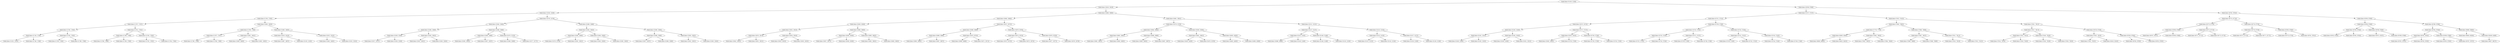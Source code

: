 digraph G{
107575656 [label="Node{data=[5159, 5159]}"]
107575656 -> 319926247
319926247 [label="Node{data=[2619, 2619]}"]
319926247 -> 1699535471
1699535471 [label="Node{data=[2556, 2556]}"]
1699535471 -> 1237180747
1237180747 [label="Node{data=[1795, 1795]}"]
1237180747 -> 72508205
72508205 [label="Node{data=[1787, 1787]}"]
72508205 -> 438471383
438471383 [label="Node{data=[1783, 1783]}"]
438471383 -> 423535710
423535710 [label="Node{data=[1728, 1728]}"]
423535710 -> 1068476811
1068476811 [label="Node{data=[1532, 1532]}"]
423535710 -> 687074904
687074904 [label="Node{data=[1746, 1746]}"]
438471383 -> 638168483
638168483 [label="Node{data=[1785, 1785]}"]
638168483 -> 1257894248
1257894248 [label="Node{data=[1784, 1784]}"]
638168483 -> 140044877
140044877 [label="Node{data=[1786, 1786]}"]
72508205 -> 1064191024
1064191024 [label="Node{data=[1791, 1791]}"]
1064191024 -> 1424065227
1424065227 [label="Node{data=[1789, 1789]}"]
1424065227 -> 1360415630
1360415630 [label="Node{data=[1788, 1788]}"]
1424065227 -> 517200227
517200227 [label="Node{data=[1790, 1790]}"]
1064191024 -> 1397838157
1397838157 [label="Node{data=[1793, 1793]}"]
1397838157 -> 201221686
201221686 [label="Node{data=[1792, 1792]}"]
1397838157 -> 1758922492
1758922492 [label="Node{data=[1794, 1794]}"]
1237180747 -> 1750057540
1750057540 [label="Node{data=[1803, 1803]}"]
1750057540 -> 835530041
835530041 [label="Node{data=[1799, 1799]}"]
835530041 -> 1232745184
1232745184 [label="Node{data=[1797, 1797]}"]
1232745184 -> 432684501
432684501 [label="Node{data=[1796, 1796]}"]
1232745184 -> 260145482
260145482 [label="Node{data=[1798, 1798]}"]
835530041 -> 1467859302
1467859302 [label="Node{data=[1801, 1801]}"]
1467859302 -> 1325929563
1325929563 [label="Node{data=[1800, 1800]}"]
1467859302 -> 124042490
124042490 [label="Node{data=[1802, 1802]}"]
1750057540 -> 82638477
82638477 [label="Node{data=[2465, 2465]}"]
82638477 -> 1025728903
1025728903 [label="Node{data=[2010, 2010]}"]
1025728903 -> 839254196
839254196 [label="Node{data=[1867, 1867]}"]
1025728903 -> 271055202
271055202 [label="Node{data=[2103, 2103]}"]
82638477 -> 1939619189
1939619189 [label="Node{data=[2552, 2552]}"]
1939619189 -> 1435850200
1435850200 [label="Node{data=[2492, 2492]}"]
1939619189 -> 1460989054
1460989054 [label="Node{data=[2555, 2555]}"]
1699535471 -> 2027414295
2027414295 [label="Node{data=[2578, 2578]}"]
2027414295 -> 1790054125
1790054125 [label="Node{data=[2564, 2564]}"]
1790054125 -> 368487926
368487926 [label="Node{data=[2560, 2560]}"]
368487926 -> 1701954602
1701954602 [label="Node{data=[2558, 2558]}"]
1701954602 -> 578374856
578374856 [label="Node{data=[2557, 2557]}"]
1701954602 -> 1481042700
1481042700 [label="Node{data=[2559, 2559]}"]
368487926 -> 2021618927
2021618927 [label="Node{data=[2562, 2562]}"]
2021618927 -> 323272542
323272542 [label="Node{data=[2561, 2561]}"]
2021618927 -> 2075373298
2075373298 [label="Node{data=[2563, 2563]}"]
1790054125 -> 339878915
339878915 [label="Node{data=[2568, 2568]}"]
339878915 -> 387576424
387576424 [label="Node{data=[2566, 2566]}"]
387576424 -> 563155354
563155354 [label="Node{data=[2565, 2565]}"]
387576424 -> 1194590052
1194590052 [label="Node{data=[2567, 2567]}"]
339878915 -> 1112848829
1112848829 [label="Node{data=[2570, 2570]}"]
1112848829 -> 445028653
445028653 [label="Node{data=[2569, 2569]}"]
1112848829 -> 867325478
867325478 [label="Node{data=[2577, 2577]}"]
2027414295 -> 1797412843
1797412843 [label="Node{data=[2586, 2586]}"]
1797412843 -> 215777891
215777891 [label="Node{data=[2582, 2582]}"]
215777891 -> 574434596
574434596 [label="Node{data=[2580, 2580]}"]
574434596 -> 52382755
52382755 [label="Node{data=[2579, 2579]}"]
574434596 -> 2054938276
2054938276 [label="Node{data=[2581, 2581]}"]
215777891 -> 316445714
316445714 [label="Node{data=[2584, 2584]}"]
316445714 -> 1497620320
1497620320 [label="Node{data=[2583, 2583]}"]
316445714 -> 549781055
549781055 [label="Node{data=[2585, 2585]}"]
1797412843 -> 74357373
74357373 [label="Node{data=[2590, 2590]}"]
74357373 -> 1919218406
1919218406 [label="Node{data=[2588, 2588]}"]
1919218406 -> 899386133
899386133 [label="Node{data=[2587, 2587]}"]
1919218406 -> 841592479
841592479 [label="Node{data=[2589, 2589]}"]
74357373 -> 1113876437
1113876437 [label="Node{data=[2592, 2592]}"]
1113876437 -> 390221501
390221501 [label="Node{data=[2591, 2591]}"]
1113876437 -> 2129177699
2129177699 [label="Node{data=[2593, 2593]}"]
319926247 -> 30058615
30058615 [label="Node{data=[3080, 3080]}"]
30058615 -> 1618034004
1618034004 [label="Node{data=[3064, 3064]}"]
1618034004 -> 1698934849
1698934849 [label="Node{data=[3056, 3056]}"]
1698934849 -> 1593021246
1593021246 [label="Node{data=[3052, 3052]}"]
1593021246 -> 170791303
170791303 [label="Node{data=[2874, 2874]}"]
170791303 -> 1675363851
1675363851 [label="Node{data=[2842, 2842]}"]
170791303 -> 468018057
468018057 [label="Node{data=[3051, 3051]}"]
1593021246 -> 1506634152
1506634152 [label="Node{data=[3054, 3054]}"]
1506634152 -> 597027135
597027135 [label="Node{data=[3053, 3053]}"]
1506634152 -> 544886552
544886552 [label="Node{data=[3055, 3055]}"]
1698934849 -> 280201653
280201653 [label="Node{data=[3060, 3060]}"]
280201653 -> 570503714
570503714 [label="Node{data=[3058, 3058]}"]
570503714 -> 785509196
785509196 [label="Node{data=[3057, 3057]}"]
570503714 -> 1554084609
1554084609 [label="Node{data=[3059, 3059]}"]
280201653 -> 1347663617
1347663617 [label="Node{data=[3062, 3062]}"]
1347663617 -> 2070421259
2070421259 [label="Node{data=[3061, 3061]}"]
1347663617 -> 1522667681
1522667681 [label="Node{data=[3063, 3063]}"]
1618034004 -> 221010307
221010307 [label="Node{data=[3072, 3072]}"]
221010307 -> 1082793112
1082793112 [label="Node{data=[3068, 3068]}"]
1082793112 -> 2065814469
2065814469 [label="Node{data=[3066, 3066]}"]
2065814469 -> 825004824
825004824 [label="Node{data=[3065, 3065]}"]
2065814469 -> 1579361535
1579361535 [label="Node{data=[3067, 3067]}"]
1082793112 -> 1323146623
1323146623 [label="Node{data=[3070, 3070]}"]
1323146623 -> 999800986
999800986 [label="Node{data=[3069, 3069]}"]
1323146623 -> 1861623971
1861623971 [label="Node{data=[3071, 3071]}"]
221010307 -> 699786590
699786590 [label="Node{data=[3076, 3076]}"]
699786590 -> 195142514
195142514 [label="Node{data=[3074, 3074]}"]
195142514 -> 246886796
246886796 [label="Node{data=[3073, 3073]}"]
195142514 -> 1360788417
1360788417 [label="Node{data=[3075, 3075]}"]
699786590 -> 1468169129
1468169129 [label="Node{data=[3078, 3078]}"]
1468169129 -> 1371469848
1371469848 [label="Node{data=[3077, 3077]}"]
1468169129 -> 1714587890
1714587890 [label="Node{data=[3079, 3079]}"]
30058615 -> 1752805894
1752805894 [label="Node{data=[5061, 5061]}"]
1752805894 -> 744670099
744670099 [label="Node{data=[3276, 3276]}"]
744670099 -> 171610175
171610175 [label="Node{data=[3084, 3084]}"]
171610175 -> 2025712786
2025712786 [label="Node{data=[3082, 3082]}"]
2025712786 -> 1567721473
1567721473 [label="Node{data=[3081, 3081]}"]
2025712786 -> 1739957863
1739957863 [label="Node{data=[3083, 3083]}"]
171610175 -> 961571270
961571270 [label="Node{data=[3086, 3086]}"]
961571270 -> 773774082
773774082 [label="Node{data=[3085, 3085]}"]
961571270 -> 2147381056
2147381056 [label="Node{data=[3087, 3087]}"]
744670099 -> 892495942
892495942 [label="Node{data=[3500, 3500]}"]
892495942 -> 253114751
253114751 [label="Node{data=[3461, 3461]}"]
253114751 -> 1460151636
1460151636 [label="Node{data=[3430, 3430]}"]
253114751 -> 1535165594
1535165594 [label="Node{data=[3476, 3476]}"]
892495942 -> 2111236084
2111236084 [label="Node{data=[4563, 4563]}"]
2111236084 -> 1127609584
1127609584 [label="Node{data=[4483, 4483]}"]
2111236084 -> 1426152263
1426152263 [label="Node{data=[4599, 4599]}"]
1752805894 -> 150528361
150528361 [label="Node{data=[5151, 5151]}"]
150528361 -> 1121668805
1121668805 [label="Node{data=[5147, 5147]}"]
1121668805 -> 782610458
782610458 [label="Node{data=[5145, 5145]}"]
782610458 -> 1897991658
1897991658 [label="Node{data=[5096, 5096]}"]
782610458 -> 1042110734
1042110734 [label="Node{data=[5146, 5146]}"]
1121668805 -> 648578414
648578414 [label="Node{data=[5149, 5149]}"]
648578414 -> 630117569
630117569 [label="Node{data=[5148, 5148]}"]
648578414 -> 1555682247
1555682247 [label="Node{data=[5150, 5150]}"]
150528361 -> 137901175
137901175 [label="Node{data=[5155, 5155]}"]
137901175 -> 1784239083
1784239083 [label="Node{data=[5153, 5153]}"]
1784239083 -> 966961853
966961853 [label="Node{data=[5152, 5152]}"]
1784239083 -> 731345317
731345317 [label="Node{data=[5154, 5154]}"]
137901175 -> 1648718636
1648718636 [label="Node{data=[5157, 5157]}"]
1648718636 -> 1109631620
1109631620 [label="Node{data=[5156, 5156]}"]
1648718636 -> 1853366079
1853366079 [label="Node{data=[5158, 5158]}"]
107575656 -> 2121416972
2121416972 [label="Node{data=[8766, 8766]}"]
2121416972 -> 929534461
929534461 [label="Node{data=[5747, 5747]}"]
929534461 -> 1745822231
1745822231 [label="Node{data=[5731, 5731]}"]
1745822231 -> 1184909774
1184909774 [label="Node{data=[5375, 5375]}"]
1184909774 -> 716577335
716577335 [label="Node{data=[5163, 5163]}"]
716577335 -> 559255269
559255269 [label="Node{data=[5161, 5161]}"]
559255269 -> 811274050
811274050 [label="Node{data=[5160, 5160]}"]
559255269 -> 1962008254
1962008254 [label="Node{data=[5162, 5162]}"]
716577335 -> 1846285749
1846285749 [label="Node{data=[5165, 5165]}"]
1846285749 -> 1671662647
1671662647 [label="Node{data=[5164, 5164]}"]
1846285749 -> 191544862
191544862 [label="Node{data=[5331, 5331]}"]
1184909774 -> 1905559011
1905559011 [label="Node{data=[5727, 5727]}"]
1905559011 -> 2143000537
2143000537 [label="Node{data=[5555, 5555]}"]
2143000537 -> 425517
425517 [label="Node{data=[5382, 5382]}"]
2143000537 -> 1581431421
1581431421 [label="Node{data=[5726, 5726]}"]
1905559011 -> 187471819
187471819 [label="Node{data=[5729, 5729]}"]
187471819 -> 671800360
671800360 [label="Node{data=[5728, 5728]}"]
187471819 -> 458106898
458106898 [label="Node{data=[5730, 5730]}"]
1745822231 -> 1351936084
1351936084 [label="Node{data=[5739, 5739]}"]
1351936084 -> 1072283458
1072283458 [label="Node{data=[5735, 5735]}"]
1072283458 -> 1107091211
1107091211 [label="Node{data=[5733, 5733]}"]
1107091211 -> 731406750
731406750 [label="Node{data=[5732, 5732]}"]
1107091211 -> 1555692273
1555692273 [label="Node{data=[5734, 5734]}"]
1072283458 -> 777543051
777543051 [label="Node{data=[5737, 5737]}"]
777543051 -> 167500748
167500748 [label="Node{data=[5736, 5736]}"]
777543051 -> 1636290556
1636290556 [label="Node{data=[5738, 5738]}"]
1351936084 -> 1929043791
1929043791 [label="Node{data=[5743, 5743]}"]
1929043791 -> 513958046
513958046 [label="Node{data=[5741, 5741]}"]
513958046 -> 1238428989
1238428989 [label="Node{data=[5740, 5740]}"]
513958046 -> 376906708
376906708 [label="Node{data=[5742, 5742]}"]
1929043791 -> 852727538
852727538 [label="Node{data=[5745, 5745]}"]
852727538 -> 1073260198
1073260198 [label="Node{data=[5744, 5744]}"]
852727538 -> 1896811873
1896811873 [label="Node{data=[5746, 5746]}"]
929534461 -> 1581906199
1581906199 [label="Node{data=[7813, 7813]}"]
1581906199 -> 1887666218
1887666218 [label="Node{data=[7805, 7805]}"]
1887666218 -> 171234570
171234570 [label="Node{data=[7778, 7778]}"]
171234570 -> 64599336
64599336 [label="Node{data=[6385, 6385]}"]
64599336 -> 315188485
315188485 [label="Node{data=[6083, 6083]}"]
64599336 -> 2116498854
2116498854 [label="Node{data=[6432, 6432]}"]
171234570 -> 1377248237
1377248237 [label="Node{data=[7803, 7803]}"]
1377248237 -> 472497266
472497266 [label="Node{data=[7802, 7802]}"]
1377248237 -> 1167131583
1167131583 [label="Node{data=[7804, 7804]}"]
1887666218 -> 39621806
39621806 [label="Node{data=[7809, 7809]}"]
39621806 -> 1765787459
1765787459 [label="Node{data=[7807, 7807]}"]
1765787459 -> 941898810
941898810 [label="Node{data=[7806, 7806]}"]
1765787459 -> 1977961594
1977961594 [label="Node{data=[7808, 7808]}"]
39621806 -> 326786956
326786956 [label="Node{data=[7811, 7811]}"]
326786956 -> 73959295
73959295 [label="Node{data=[7810, 7810]}"]
326786956 -> 498380324
498380324 [label="Node{data=[7812, 7812]}"]
1581906199 -> 1114486644
1114486644 [label="Node{data=[7821, 7821]}"]
1114486644 -> 53085834
53085834 [label="Node{data=[7817, 7817]}"]
53085834 -> 1127824111
1127824111 [label="Node{data=[7815, 7815]}"]
1127824111 -> 2068080930
2068080930 [label="Node{data=[7814, 7814]}"]
1127824111 -> 1421715241
1421715241 [label="Node{data=[7816, 7816]}"]
53085834 -> 124839266
124839266 [label="Node{data=[7819, 7819]}"]
124839266 -> 227825953
227825953 [label="Node{data=[7818, 7818]}"]
124839266 -> 1438727368
1438727368 [label="Node{data=[7820, 7820]}"]
1114486644 -> 1828474294
1828474294 [label="Node{data=[8729, 8729]}"]
1828474294 -> 1822944958
1822944958 [label="Node{data=[7823, 7823]}"]
1822944958 -> 1138093914
1138093914 [label="Node{data=[7822, 7822]}"]
1822944958 -> 523156628
523156628 [label="Node{data=[8245, 8245]}"]
1828474294 -> 288473914
288473914 [label="Node{data=[8764, 8764]}"]
288473914 -> 1118834108
1118834108 [label="Node{data=[8763, 8763]}"]
288473914 -> 787715471
787715471 [label="Node{data=[8765, 8765]}"]
2121416972 -> 1154701017
1154701017 [label="Node{data=[8782, 8782]}"]
1154701017 -> 1533306218
1533306218 [label="Node{data=[8774, 8774]}"]
1533306218 -> 427511383
427511383 [label="Node{data=[8770, 8770]}"]
427511383 -> 722927386
722927386 [label="Node{data=[8768, 8768]}"]
722927386 -> 1974272319
1974272319 [label="Node{data=[8767, 8767]}"]
722927386 -> 219833813
219833813 [label="Node{data=[8769, 8769]}"]
427511383 -> 1322294231
1322294231 [label="Node{data=[8772, 8772]}"]
1322294231 -> 1386365752
1386365752 [label="Node{data=[8771, 8771]}"]
1322294231 -> 1335563434
1335563434 [label="Node{data=[8773, 8773]}"]
1533306218 -> 292680769
292680769 [label="Node{data=[8778, 8778]}"]
292680769 -> 1530256283
1530256283 [label="Node{data=[8776, 8776]}"]
1530256283 -> 466544710
466544710 [label="Node{data=[8775, 8775]}"]
1530256283 -> 216502737
216502737 [label="Node{data=[8777, 8777]}"]
292680769 -> 313180144
313180144 [label="Node{data=[8780, 8780]}"]
313180144 -> 1739999037
1739999037 [label="Node{data=[8779, 8779]}"]
313180144 -> 190193493
190193493 [label="Node{data=[8781, 8781]}"]
1154701017 -> 990867191
990867191 [label="Node{data=[8790, 8790]}"]
990867191 -> 2090664793
2090664793 [label="Node{data=[8786, 8786]}"]
2090664793 -> 700922968
700922968 [label="Node{data=[8784, 8784]}"]
700922968 -> 315630210
315630210 [label="Node{data=[8783, 8783]}"]
700922968 -> 1390976761
1390976761 [label="Node{data=[8785, 8785]}"]
2090664793 -> 1182517302
1182517302 [label="Node{data=[8788, 8788]}"]
1182517302 -> 1447954781
1447954781 [label="Node{data=[8787, 8787]}"]
1182517302 -> 1167713572
1167713572 [label="Node{data=[8789, 8789]}"]
990867191 -> 1393603640
1393603640 [label="Node{data=[8798, 8798]}"]
1393603640 -> 1261632532
1261632532 [label="Node{data=[8794, 8794]}"]
1261632532 -> 1838158030
1838158030 [label="Node{data=[8792, 8792]}"]
1838158030 -> 1730836637
1730836637 [label="Node{data=[8791, 8791]}"]
1838158030 -> 827171124
827171124 [label="Node{data=[8793, 8793]}"]
1261632532 -> 1833118037
1833118037 [label="Node{data=[8796, 8796]}"]
1833118037 -> 3686995
3686995 [label="Node{data=[8795, 8795]}"]
1833118037 -> 878849113
878849113 [label="Node{data=[8797, 8797]}"]
1393603640 -> 1752854496
1752854496 [label="Node{data=[9080, 9080]}"]
1752854496 -> 478669371
478669371 [label="Node{data=[8828, 8828]}"]
1752854496 -> 1592723746
1592723746 [label="Node{data=[9166, 9166]}"]
1592723746 -> 2076898882
2076898882 [label="Node{data=[9927, 9927]}"]
}
